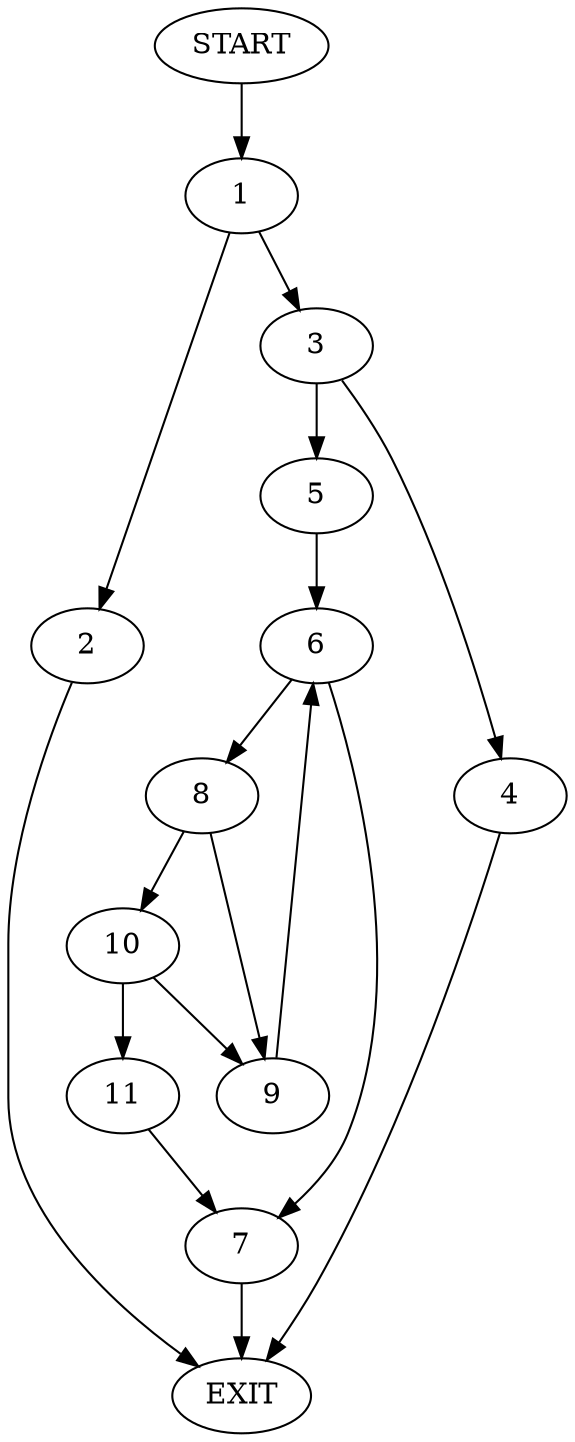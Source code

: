 digraph {
0 [label="START"]
12 [label="EXIT"]
0 -> 1
1 -> 2
1 -> 3
2 -> 12
3 -> 4
3 -> 5
4 -> 12
5 -> 6
6 -> 7
6 -> 8
7 -> 12
8 -> 9
8 -> 10
9 -> 6
10 -> 11
10 -> 9
11 -> 7
}
